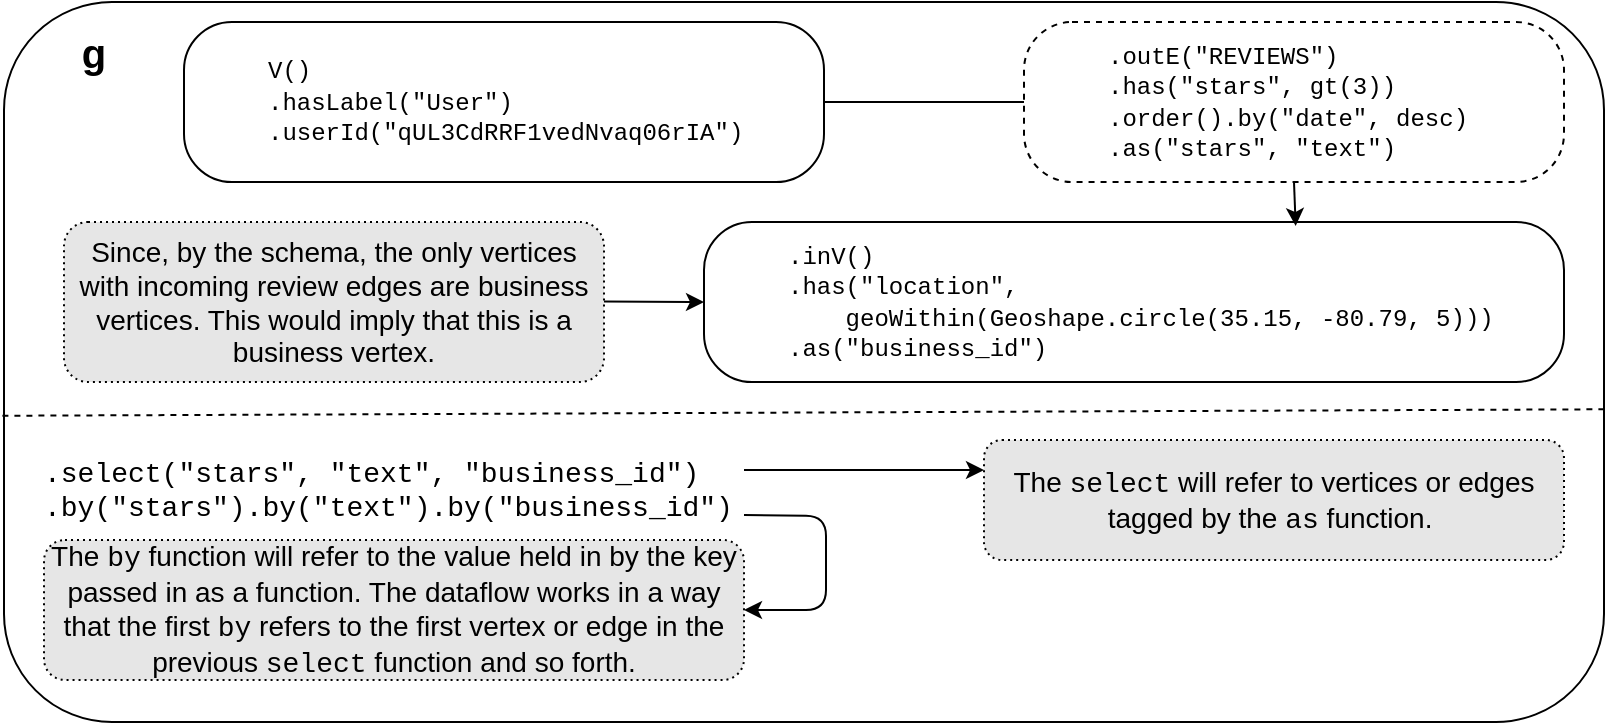 <mxfile version="12.4.3" type="device" pages="1"><diagram id="TVATfaGwrNdyqCUZxijQ" name="Page-1"><mxGraphModel dx="1366" dy="725" grid="1" gridSize="10" guides="1" tooltips="1" connect="1" arrows="1" fold="1" page="1" pageScale="1" pageWidth="850" pageHeight="1100" math="0" shadow="0"><root><mxCell id="0"/><mxCell id="1" parent="0"/><mxCell id="QbcH2eh3tPn2jR_PJIRQ-1" value="" style="rounded=1;whiteSpace=wrap;html=1;" parent="1" vertex="1"><mxGeometry x="30" y="40" width="800" height="360" as="geometry"/></mxCell><mxCell id="QbcH2eh3tPn2jR_PJIRQ-2" value="&lt;blockquote style=&quot;margin: 0 0 0 40px ; border: none ; padding: 0px&quot;&gt;&lt;font face=&quot;Courier New&quot;&gt;V()&lt;br&gt;&lt;/font&gt;&lt;font face=&quot;Courier New&quot;&gt;.hasLabel(&quot;User&quot;)&lt;br&gt;&lt;/font&gt;&lt;font face=&quot;Courier New&quot;&gt;.userId(&quot;qUL3CdRRF1vedNvaq06rIA&quot;)&lt;/font&gt;&lt;/blockquote&gt;" style="rounded=1;whiteSpace=wrap;html=1;align=left;arcSize=30;perimeterSpacing=0;" parent="1" vertex="1"><mxGeometry x="120" y="50" width="320" height="80" as="geometry"/></mxCell><mxCell id="QbcH2eh3tPn2jR_PJIRQ-3" value="&lt;blockquote style=&quot;margin: 0 0 0 40px ; border: none ; padding: 0px&quot;&gt;&lt;font face=&quot;Courier New&quot;&gt;.outE(&quot;REVIEWS&quot;)&lt;/font&gt;&lt;/blockquote&gt;&lt;blockquote style=&quot;margin: 0 0 0 40px ; border: none ; padding: 0px&quot;&gt;&lt;font face=&quot;Courier New&quot;&gt;.has(&quot;stars&quot;, gt(3))&lt;/font&gt;&lt;/blockquote&gt;&lt;blockquote style=&quot;margin: 0 0 0 40px ; border: none ; padding: 0px&quot;&gt;&lt;font face=&quot;Courier New&quot;&gt;.order().by(&quot;date&quot;, desc)&lt;/font&gt;&lt;/blockquote&gt;&lt;blockquote style=&quot;margin: 0 0 0 40px ; border: none ; padding: 0px&quot;&gt;&lt;font face=&quot;Courier New&quot;&gt;.as(&quot;stars&quot;, &quot;text&quot;)&lt;/font&gt;&lt;/blockquote&gt;" style="rounded=1;whiteSpace=wrap;html=1;align=left;arcSize=30;perimeterSpacing=0;dashed=1;" parent="1" vertex="1"><mxGeometry x="540" y="50" width="270" height="80" as="geometry"/></mxCell><mxCell id="QbcH2eh3tPn2jR_PJIRQ-4" value="g" style="text;html=1;strokeColor=none;fillColor=none;align=center;verticalAlign=middle;whiteSpace=wrap;rounded=0;fontStyle=1;fontSize=20;" parent="1" vertex="1"><mxGeometry x="40" y="50" width="70" height="30" as="geometry"/></mxCell><mxCell id="QbcH2eh3tPn2jR_PJIRQ-11" value="&lt;blockquote style=&quot;margin: 0 0 0 40px ; border: none ; padding: 0px&quot;&gt;&lt;span style=&quot;white-space: nowrap&quot;&gt;&lt;font style=&quot;font-size: 12px&quot; face=&quot;Courier New&quot;&gt;.inV()&lt;/font&gt;&lt;/span&gt;&lt;/blockquote&gt;&lt;blockquote style=&quot;margin: 0 0 0 40px ; border: none ; padding: 0px&quot;&gt;&lt;span style=&quot;white-space: nowrap&quot;&gt;&lt;font style=&quot;font-size: 12px&quot; face=&quot;Courier New&quot;&gt;.has(&quot;location&quot;,&lt;/font&gt;&lt;/span&gt;&lt;/blockquote&gt;&lt;blockquote style=&quot;margin: 0 0 0 40px ; border: none ; padding: 0px&quot;&gt;&lt;span style=&quot;white-space: nowrap&quot;&gt;&lt;font style=&quot;font-size: 12px&quot; face=&quot;Courier New&quot;&gt;&amp;nbsp; &amp;nbsp; geoWithin(Geoshape.circle(35.15, -80.79, 5)))&lt;/font&gt;&lt;/span&gt;&lt;/blockquote&gt;&lt;blockquote style=&quot;margin: 0 0 0 40px ; border: none ; padding: 0px&quot;&gt;&lt;span style=&quot;white-space: nowrap&quot;&gt;&lt;font style=&quot;font-size: 12px&quot; face=&quot;Courier New&quot;&gt;.as(&quot;business_id&quot;)&lt;/font&gt;&lt;/span&gt;&lt;br&gt;&lt;/blockquote&gt;" style="rounded=1;whiteSpace=wrap;html=1;align=left;arcSize=30;perimeterSpacing=0;" parent="1" vertex="1"><mxGeometry x="380" y="150" width="430" height="80" as="geometry"/></mxCell><mxCell id="QbcH2eh3tPn2jR_PJIRQ-12" value="" style="endArrow=none;html=1;fontSize=20;entryX=1;entryY=0.5;entryDx=0;entryDy=0;exitX=0;exitY=0.5;exitDx=0;exitDy=0;" parent="1" source="QbcH2eh3tPn2jR_PJIRQ-3" target="QbcH2eh3tPn2jR_PJIRQ-2" edge="1"><mxGeometry width="50" height="50" relative="1" as="geometry"><mxPoint x="70" y="540" as="sourcePoint"/><mxPoint x="120" y="490" as="targetPoint"/></mxGeometry></mxCell><mxCell id="QbcH2eh3tPn2jR_PJIRQ-13" value="" style="endArrow=classic;html=1;fontSize=20;entryX=0.688;entryY=0.025;entryDx=0;entryDy=0;entryPerimeter=0;exitX=0.5;exitY=1;exitDx=0;exitDy=0;" parent="1" source="QbcH2eh3tPn2jR_PJIRQ-3" target="QbcH2eh3tPn2jR_PJIRQ-11" edge="1"><mxGeometry width="50" height="50" relative="1" as="geometry"><mxPoint x="70" y="540" as="sourcePoint"/><mxPoint x="120" y="490" as="targetPoint"/></mxGeometry></mxCell><mxCell id="QbcH2eh3tPn2jR_PJIRQ-14" value="" style="endArrow=none;dashed=1;html=1;fontSize=20;entryX=1.003;entryY=0.574;entryDx=0;entryDy=0;entryPerimeter=0;exitX=-0.001;exitY=0.583;exitDx=0;exitDy=0;exitPerimeter=0;" parent="1" edge="1"><mxGeometry width="50" height="50" relative="1" as="geometry"><mxPoint x="29.2" y="246.88" as="sourcePoint"/><mxPoint x="832.4" y="243.64" as="targetPoint"/></mxGeometry></mxCell><mxCell id="QbcH2eh3tPn2jR_PJIRQ-15" value="Since, by the schema, the only vertices with incoming review edges are business vertices. This would imply that this is a business vertex." style="text;html=1;strokeColor=#000000;fillColor=#E6E6E6;align=center;verticalAlign=middle;whiteSpace=wrap;rounded=1;fontSize=14;dashed=1;dashPattern=1 2;" parent="1" vertex="1"><mxGeometry x="60" y="150" width="270" height="80" as="geometry"/></mxCell><mxCell id="QbcH2eh3tPn2jR_PJIRQ-17" value=".select(&quot;stars&quot;, &quot;text&quot;, &quot;business_id&quot;)&lt;br&gt;.by(&quot;stars&quot;).by(&quot;text&quot;).by(&quot;business_id&quot;)" style="text;html=1;strokeColor=none;fillColor=none;align=left;verticalAlign=middle;whiteSpace=wrap;rounded=0;dashed=1;fontSize=14;fontFamily=Courier New;" parent="1" vertex="1"><mxGeometry x="48" y="259" width="352" height="50" as="geometry"/></mxCell><mxCell id="QbcH2eh3tPn2jR_PJIRQ-19" value="" style="endArrow=classic;html=1;fontFamily=Courier New;fontSize=14;entryX=0;entryY=0.25;entryDx=0;entryDy=0;" parent="1" target="QbcH2eh3tPn2jR_PJIRQ-20" edge="1"><mxGeometry width="50" height="50" relative="1" as="geometry"><mxPoint x="400" y="274" as="sourcePoint"/><mxPoint x="490" y="272" as="targetPoint"/><Array as="points"/></mxGeometry></mxCell><mxCell id="QbcH2eh3tPn2jR_PJIRQ-20" value="The &lt;font face=&quot;Courier New&quot;&gt;select&lt;/font&gt; will refer to vertices or edges tagged by the &lt;font face=&quot;Courier New&quot;&gt;as&lt;/font&gt; function.&amp;nbsp;" style="text;html=1;strokeColor=#000000;fillColor=#E6E6E6;align=center;verticalAlign=middle;whiteSpace=wrap;rounded=1;fontSize=14;dashed=1;dashPattern=1 2;shadow=0;glass=0;comic=0;" parent="1" vertex="1"><mxGeometry x="520" y="259" width="290" height="60" as="geometry"/></mxCell><mxCell id="QbcH2eh3tPn2jR_PJIRQ-21" value="" style="endArrow=classic;html=1;fontFamily=Courier New;fontSize=14;exitX=1;exitY=0.75;exitDx=0;exitDy=0;entryX=1;entryY=0.5;entryDx=0;entryDy=0;" parent="1" source="QbcH2eh3tPn2jR_PJIRQ-17" target="QbcH2eh3tPn2jR_PJIRQ-23" edge="1"><mxGeometry width="50" height="50" relative="1" as="geometry"><mxPoint x="30" y="469" as="sourcePoint"/><mxPoint x="571.942" y="459" as="targetPoint"/><Array as="points"><mxPoint x="441" y="297"/><mxPoint x="441" y="344"/></Array></mxGeometry></mxCell><mxCell id="QbcH2eh3tPn2jR_PJIRQ-23" value="The &lt;font face=&quot;Courier New&quot;&gt;by&lt;/font&gt; function will refer to the value held in by the key passed in as a function. The dataflow works in a way that the first &lt;font face=&quot;Courier New&quot;&gt;by&lt;/font&gt; refers to the first vertex or edge in the previous &lt;font face=&quot;Courier New&quot;&gt;select&lt;/font&gt; function and so forth." style="text;html=1;strokeColor=#000000;fillColor=#E6E6E6;align=center;verticalAlign=middle;whiteSpace=wrap;rounded=1;fontSize=14;dashed=1;dashPattern=1 2;" parent="1" vertex="1"><mxGeometry x="50" y="309" width="350" height="70" as="geometry"/></mxCell><mxCell id="4rfL2nhQ8rhwIwA5Gl2Z-1" value="" style="endArrow=classic;html=1;fontFamily=Courier New;fontSize=14;" edge="1" parent="1"><mxGeometry width="50" height="50" relative="1" as="geometry"><mxPoint x="330" y="189.76" as="sourcePoint"/><mxPoint x="380" y="190" as="targetPoint"/><Array as="points"/></mxGeometry></mxCell></root></mxGraphModel></diagram></mxfile>
